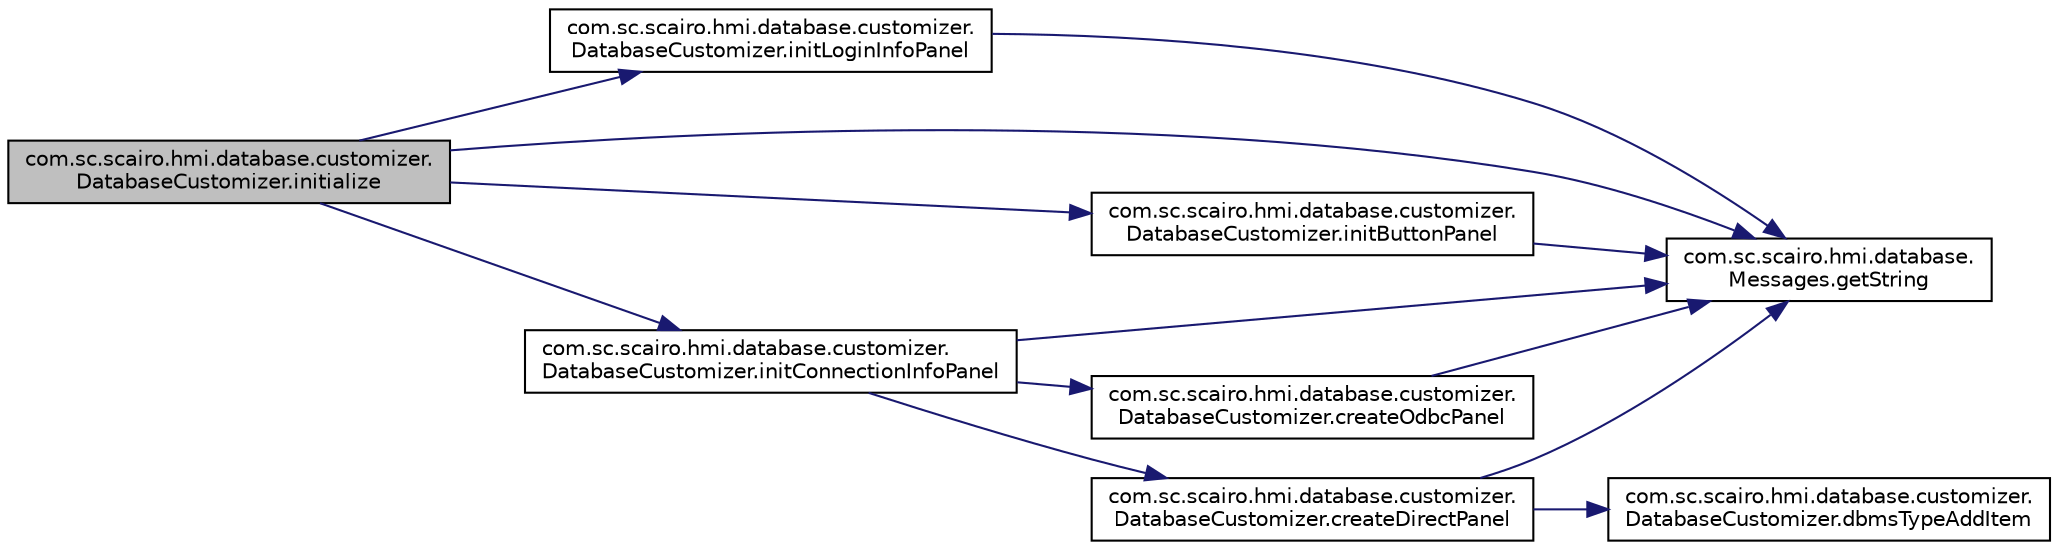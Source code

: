 digraph "com.sc.scairo.hmi.database.customizer.DatabaseCustomizer.initialize"
{
 // LATEX_PDF_SIZE
  edge [fontname="Helvetica",fontsize="10",labelfontname="Helvetica",labelfontsize="10"];
  node [fontname="Helvetica",fontsize="10",shape=record];
  rankdir="LR";
  Node1 [label="com.sc.scairo.hmi.database.customizer.\lDatabaseCustomizer.initialize",height=0.2,width=0.4,color="black", fillcolor="grey75", style="filled", fontcolor="black",tooltip=" "];
  Node1 -> Node2 [color="midnightblue",fontsize="10",style="solid",fontname="Helvetica"];
  Node2 [label="com.sc.scairo.hmi.database.\lMessages.getString",height=0.2,width=0.4,color="black", fillcolor="white", style="filled",URL="$classcom_1_1sc_1_1scairo_1_1hmi_1_1database_1_1_messages.html#ad6d0c98f02adf2539b233fa5f52c0426",tooltip=" "];
  Node1 -> Node3 [color="midnightblue",fontsize="10",style="solid",fontname="Helvetica"];
  Node3 [label="com.sc.scairo.hmi.database.customizer.\lDatabaseCustomizer.initButtonPanel",height=0.2,width=0.4,color="black", fillcolor="white", style="filled",URL="$classcom_1_1sc_1_1scairo_1_1hmi_1_1database_1_1customizer_1_1_database_customizer.html#a2a9dca770281ff42618011b5285be641",tooltip=" "];
  Node3 -> Node2 [color="midnightblue",fontsize="10",style="solid",fontname="Helvetica"];
  Node1 -> Node4 [color="midnightblue",fontsize="10",style="solid",fontname="Helvetica"];
  Node4 [label="com.sc.scairo.hmi.database.customizer.\lDatabaseCustomizer.initConnectionInfoPanel",height=0.2,width=0.4,color="black", fillcolor="white", style="filled",URL="$classcom_1_1sc_1_1scairo_1_1hmi_1_1database_1_1customizer_1_1_database_customizer.html#af9aa4c2a64bbb563d3aa929ebdef28d0",tooltip=" "];
  Node4 -> Node5 [color="midnightblue",fontsize="10",style="solid",fontname="Helvetica"];
  Node5 [label="com.sc.scairo.hmi.database.customizer.\lDatabaseCustomizer.createDirectPanel",height=0.2,width=0.4,color="black", fillcolor="white", style="filled",URL="$classcom_1_1sc_1_1scairo_1_1hmi_1_1database_1_1customizer_1_1_database_customizer.html#ae002c0026f06d79209c5df3882543e7c",tooltip=" "];
  Node5 -> Node6 [color="midnightblue",fontsize="10",style="solid",fontname="Helvetica"];
  Node6 [label="com.sc.scairo.hmi.database.customizer.\lDatabaseCustomizer.dbmsTypeAddItem",height=0.2,width=0.4,color="black", fillcolor="white", style="filled",URL="$classcom_1_1sc_1_1scairo_1_1hmi_1_1database_1_1customizer_1_1_database_customizer.html#aff4db8467f52897ce7e48ca5426c1148",tooltip=" "];
  Node5 -> Node2 [color="midnightblue",fontsize="10",style="solid",fontname="Helvetica"];
  Node4 -> Node7 [color="midnightblue",fontsize="10",style="solid",fontname="Helvetica"];
  Node7 [label="com.sc.scairo.hmi.database.customizer.\lDatabaseCustomizer.createOdbcPanel",height=0.2,width=0.4,color="black", fillcolor="white", style="filled",URL="$classcom_1_1sc_1_1scairo_1_1hmi_1_1database_1_1customizer_1_1_database_customizer.html#a27ea062a91fbd997f98d0c35a70d6cda",tooltip=" "];
  Node7 -> Node2 [color="midnightblue",fontsize="10",style="solid",fontname="Helvetica"];
  Node4 -> Node2 [color="midnightblue",fontsize="10",style="solid",fontname="Helvetica"];
  Node1 -> Node8 [color="midnightblue",fontsize="10",style="solid",fontname="Helvetica"];
  Node8 [label="com.sc.scairo.hmi.database.customizer.\lDatabaseCustomizer.initLoginInfoPanel",height=0.2,width=0.4,color="black", fillcolor="white", style="filled",URL="$classcom_1_1sc_1_1scairo_1_1hmi_1_1database_1_1customizer_1_1_database_customizer.html#a57b273ddffae2b18e4c58176dc5336e0",tooltip=" "];
  Node8 -> Node2 [color="midnightblue",fontsize="10",style="solid",fontname="Helvetica"];
}
